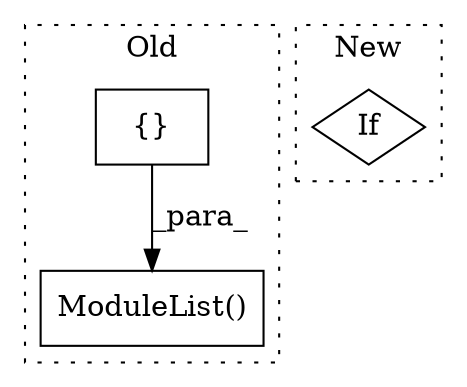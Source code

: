 digraph G {
subgraph cluster0 {
1 [label="ModuleList()" a="75" s="8195,8272" l="14,1" shape="box"];
3 [label="{}" a="59" s="8209,8271" l="1,0" shape="box"];
label = "Old";
style="dotted";
}
subgraph cluster1 {
2 [label="If" a="96" s="9102,9115" l="3,18" shape="diamond"];
label = "New";
style="dotted";
}
3 -> 1 [label="_para_"];
}